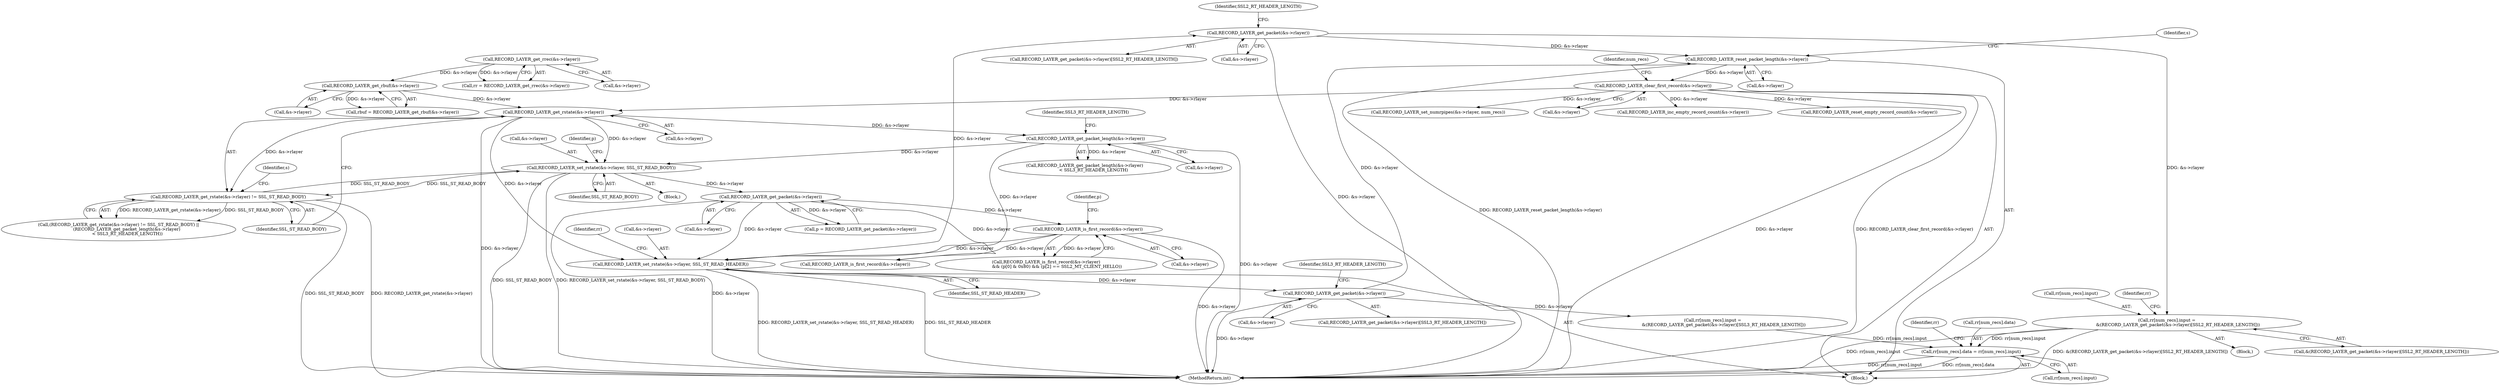 digraph "0_openssl_4ad93618d26a3ea23d36ad5498ff4f59eff3a4d2_1@array" {
"1000619" [label="(Call,rr[num_recs].input =\n                &(RECORD_LAYER_get_packet(&s->rlayer)[SSL2_RT_HEADER_LENGTH]))"];
"1000627" [label="(Call,RECORD_LAYER_get_packet(&s->rlayer))"];
"1000604" [label="(Call,RECORD_LAYER_set_rstate(&s->rlayer, SSL_ST_READ_HEADER))"];
"1000200" [label="(Call,RECORD_LAYER_get_rstate(&s->rlayer))"];
"1000701" [label="(Call,RECORD_LAYER_clear_first_record(&s->rlayer))"];
"1000696" [label="(Call,RECORD_LAYER_reset_packet_length(&s->rlayer))"];
"1000643" [label="(Call,RECORD_LAYER_get_packet(&s->rlayer))"];
"1000173" [label="(Call,RECORD_LAYER_get_rbuf(&s->rlayer))"];
"1000166" [label="(Call,RECORD_LAYER_get_rrec(&s->rlayer))"];
"1000253" [label="(Call,RECORD_LAYER_is_first_record(&s->rlayer))"];
"1000242" [label="(Call,RECORD_LAYER_get_packet(&s->rlayer))"];
"1000234" [label="(Call,RECORD_LAYER_set_rstate(&s->rlayer, SSL_ST_READ_BODY))"];
"1000207" [label="(Call,RECORD_LAYER_get_packet_length(&s->rlayer))"];
"1000199" [label="(Call,RECORD_LAYER_get_rstate(&s->rlayer) != SSL_ST_READ_BODY)"];
"1000665" [label="(Call,rr[num_recs].data = rr[num_recs].input)"];
"1000605" [label="(Call,&s->rlayer)"];
"1000173" [label="(Call,RECORD_LAYER_get_rbuf(&s->rlayer))"];
"1000679" [label="(Identifier,rr)"];
"1000241" [label="(Identifier,p)"];
"1000653" [label="(Identifier,rr)"];
"1000254" [label="(Call,&s->rlayer)"];
"1000696" [label="(Call,RECORD_LAYER_reset_packet_length(&s->rlayer))"];
"1000455" [label="(Call,RECORD_LAYER_is_first_record(&s->rlayer))"];
"1000239" [label="(Identifier,SSL_ST_READ_BODY)"];
"1000671" [label="(Call,rr[num_recs].input)"];
"1000626" [label="(Call,RECORD_LAYER_get_packet(&s->rlayer)[SSL2_RT_HEADER_LENGTH])"];
"1000200" [label="(Call,RECORD_LAYER_get_rstate(&s->rlayer))"];
"1000627" [label="(Call,RECORD_LAYER_get_packet(&s->rlayer))"];
"1000252" [label="(Call,RECORD_LAYER_is_first_record(&s->rlayer)\n                && (p[0] & 0x80) && (p[2] == SSL2_MT_CLIENT_HELLO))"];
"1000210" [label="(Identifier,s)"];
"1000648" [label="(Identifier,SSL3_RT_HEADER_LENGTH)"];
"1000253" [label="(Call,RECORD_LAYER_is_first_record(&s->rlayer))"];
"1001153" [label="(Call,RECORD_LAYER_inc_empty_record_count(&s->rlayer))"];
"1000632" [label="(Identifier,SSL2_RT_HEADER_LENGTH)"];
"1000625" [label="(Call,&(RECORD_LAYER_get_packet(&s->rlayer)[SSL2_RT_HEADER_LENGTH]))"];
"1000708" [label="(Identifier,num_recs)"];
"1001176" [label="(Call,RECORD_LAYER_reset_empty_record_count(&s->rlayer))"];
"1000642" [label="(Call,RECORD_LAYER_get_packet(&s->rlayer)[SSL3_RT_HEADER_LENGTH])"];
"1000174" [label="(Call,&s->rlayer)"];
"1000166" [label="(Call,RECORD_LAYER_get_rrec(&s->rlayer))"];
"1000164" [label="(Call,rr = RECORD_LAYER_get_rrec(&s->rlayer))"];
"1000212" [label="(Identifier,SSL3_RT_HEADER_LENGTH)"];
"1000644" [label="(Call,&s->rlayer)"];
"1000261" [label="(Identifier,p)"];
"1001197" [label="(MethodReturn,int)"];
"1000198" [label="(Call,(RECORD_LAYER_get_rstate(&s->rlayer) != SSL_ST_READ_BODY) ||\n            (RECORD_LAYER_get_packet_length(&s->rlayer)\n             < SSL3_RT_HEADER_LENGTH))"];
"1000604" [label="(Call,RECORD_LAYER_set_rstate(&s->rlayer, SSL_ST_READ_HEADER))"];
"1001181" [label="(Call,RECORD_LAYER_set_numrpipes(&s->rlayer, num_recs))"];
"1000171" [label="(Call,rbuf = RECORD_LAYER_get_rbuf(&s->rlayer))"];
"1000234" [label="(Call,RECORD_LAYER_set_rstate(&s->rlayer, SSL_ST_READ_BODY))"];
"1000240" [label="(Call,p = RECORD_LAYER_get_packet(&s->rlayer))"];
"1000704" [label="(Identifier,s)"];
"1000618" [label="(Block,)"];
"1000609" [label="(Identifier,SSL_ST_READ_HEADER)"];
"1000620" [label="(Call,rr[num_recs].input)"];
"1000205" [label="(Identifier,SSL_ST_READ_BODY)"];
"1000201" [label="(Call,&s->rlayer)"];
"1000666" [label="(Call,rr[num_recs].data)"];
"1000213" [label="(Block,)"];
"1000614" [label="(Identifier,rr)"];
"1000619" [label="(Call,rr[num_recs].input =\n                &(RECORD_LAYER_get_packet(&s->rlayer)[SSL2_RT_HEADER_LENGTH]))"];
"1000235" [label="(Call,&s->rlayer)"];
"1000242" [label="(Call,RECORD_LAYER_get_packet(&s->rlayer))"];
"1000206" [label="(Call,RECORD_LAYER_get_packet_length(&s->rlayer)\n             < SSL3_RT_HEADER_LENGTH)"];
"1000196" [label="(Block,)"];
"1000635" [label="(Call,rr[num_recs].input =\n                &(RECORD_LAYER_get_packet(&s->rlayer)[SSL3_RT_HEADER_LENGTH]))"];
"1000243" [label="(Call,&s->rlayer)"];
"1000701" [label="(Call,RECORD_LAYER_clear_first_record(&s->rlayer))"];
"1000702" [label="(Call,&s->rlayer)"];
"1000665" [label="(Call,rr[num_recs].data = rr[num_recs].input)"];
"1000208" [label="(Call,&s->rlayer)"];
"1000643" [label="(Call,RECORD_LAYER_get_packet(&s->rlayer))"];
"1000628" [label="(Call,&s->rlayer)"];
"1000167" [label="(Call,&s->rlayer)"];
"1000697" [label="(Call,&s->rlayer)"];
"1000199" [label="(Call,RECORD_LAYER_get_rstate(&s->rlayer) != SSL_ST_READ_BODY)"];
"1000207" [label="(Call,RECORD_LAYER_get_packet_length(&s->rlayer))"];
"1000619" -> "1000618"  [label="AST: "];
"1000619" -> "1000625"  [label="CFG: "];
"1000620" -> "1000619"  [label="AST: "];
"1000625" -> "1000619"  [label="AST: "];
"1000653" -> "1000619"  [label="CFG: "];
"1000619" -> "1001197"  [label="DDG: &(RECORD_LAYER_get_packet(&s->rlayer)[SSL2_RT_HEADER_LENGTH])"];
"1000619" -> "1001197"  [label="DDG: rr[num_recs].input"];
"1000627" -> "1000619"  [label="DDG: &s->rlayer"];
"1000619" -> "1000665"  [label="DDG: rr[num_recs].input"];
"1000627" -> "1000626"  [label="AST: "];
"1000627" -> "1000628"  [label="CFG: "];
"1000628" -> "1000627"  [label="AST: "];
"1000632" -> "1000627"  [label="CFG: "];
"1000627" -> "1001197"  [label="DDG: &s->rlayer"];
"1000604" -> "1000627"  [label="DDG: &s->rlayer"];
"1000627" -> "1000696"  [label="DDG: &s->rlayer"];
"1000604" -> "1000196"  [label="AST: "];
"1000604" -> "1000609"  [label="CFG: "];
"1000605" -> "1000604"  [label="AST: "];
"1000609" -> "1000604"  [label="AST: "];
"1000614" -> "1000604"  [label="CFG: "];
"1000604" -> "1001197"  [label="DDG: RECORD_LAYER_set_rstate(&s->rlayer, SSL_ST_READ_HEADER)"];
"1000604" -> "1001197"  [label="DDG: SSL_ST_READ_HEADER"];
"1000200" -> "1000604"  [label="DDG: &s->rlayer"];
"1000253" -> "1000604"  [label="DDG: &s->rlayer"];
"1000207" -> "1000604"  [label="DDG: &s->rlayer"];
"1000242" -> "1000604"  [label="DDG: &s->rlayer"];
"1000604" -> "1000643"  [label="DDG: &s->rlayer"];
"1000200" -> "1000199"  [label="AST: "];
"1000200" -> "1000201"  [label="CFG: "];
"1000201" -> "1000200"  [label="AST: "];
"1000205" -> "1000200"  [label="CFG: "];
"1000200" -> "1001197"  [label="DDG: &s->rlayer"];
"1000200" -> "1000199"  [label="DDG: &s->rlayer"];
"1000701" -> "1000200"  [label="DDG: &s->rlayer"];
"1000173" -> "1000200"  [label="DDG: &s->rlayer"];
"1000200" -> "1000207"  [label="DDG: &s->rlayer"];
"1000200" -> "1000234"  [label="DDG: &s->rlayer"];
"1000701" -> "1000196"  [label="AST: "];
"1000701" -> "1000702"  [label="CFG: "];
"1000702" -> "1000701"  [label="AST: "];
"1000708" -> "1000701"  [label="CFG: "];
"1000701" -> "1001197"  [label="DDG: RECORD_LAYER_clear_first_record(&s->rlayer)"];
"1000701" -> "1001197"  [label="DDG: &s->rlayer"];
"1000696" -> "1000701"  [label="DDG: &s->rlayer"];
"1000701" -> "1001153"  [label="DDG: &s->rlayer"];
"1000701" -> "1001176"  [label="DDG: &s->rlayer"];
"1000701" -> "1001181"  [label="DDG: &s->rlayer"];
"1000696" -> "1000196"  [label="AST: "];
"1000696" -> "1000697"  [label="CFG: "];
"1000697" -> "1000696"  [label="AST: "];
"1000704" -> "1000696"  [label="CFG: "];
"1000696" -> "1001197"  [label="DDG: RECORD_LAYER_reset_packet_length(&s->rlayer)"];
"1000643" -> "1000696"  [label="DDG: &s->rlayer"];
"1000643" -> "1000642"  [label="AST: "];
"1000643" -> "1000644"  [label="CFG: "];
"1000644" -> "1000643"  [label="AST: "];
"1000648" -> "1000643"  [label="CFG: "];
"1000643" -> "1001197"  [label="DDG: &s->rlayer"];
"1000643" -> "1000635"  [label="DDG: &s->rlayer"];
"1000173" -> "1000171"  [label="AST: "];
"1000173" -> "1000174"  [label="CFG: "];
"1000174" -> "1000173"  [label="AST: "];
"1000171" -> "1000173"  [label="CFG: "];
"1000173" -> "1000171"  [label="DDG: &s->rlayer"];
"1000166" -> "1000173"  [label="DDG: &s->rlayer"];
"1000166" -> "1000164"  [label="AST: "];
"1000166" -> "1000167"  [label="CFG: "];
"1000167" -> "1000166"  [label="AST: "];
"1000164" -> "1000166"  [label="CFG: "];
"1000166" -> "1000164"  [label="DDG: &s->rlayer"];
"1000253" -> "1000252"  [label="AST: "];
"1000253" -> "1000254"  [label="CFG: "];
"1000254" -> "1000253"  [label="AST: "];
"1000261" -> "1000253"  [label="CFG: "];
"1000252" -> "1000253"  [label="CFG: "];
"1000253" -> "1001197"  [label="DDG: &s->rlayer"];
"1000253" -> "1000252"  [label="DDG: &s->rlayer"];
"1000242" -> "1000253"  [label="DDG: &s->rlayer"];
"1000253" -> "1000455"  [label="DDG: &s->rlayer"];
"1000242" -> "1000240"  [label="AST: "];
"1000242" -> "1000243"  [label="CFG: "];
"1000243" -> "1000242"  [label="AST: "];
"1000240" -> "1000242"  [label="CFG: "];
"1000242" -> "1001197"  [label="DDG: &s->rlayer"];
"1000242" -> "1000240"  [label="DDG: &s->rlayer"];
"1000234" -> "1000242"  [label="DDG: &s->rlayer"];
"1000242" -> "1000455"  [label="DDG: &s->rlayer"];
"1000234" -> "1000213"  [label="AST: "];
"1000234" -> "1000239"  [label="CFG: "];
"1000235" -> "1000234"  [label="AST: "];
"1000239" -> "1000234"  [label="AST: "];
"1000241" -> "1000234"  [label="CFG: "];
"1000234" -> "1001197"  [label="DDG: SSL_ST_READ_BODY"];
"1000234" -> "1001197"  [label="DDG: RECORD_LAYER_set_rstate(&s->rlayer, SSL_ST_READ_BODY)"];
"1000234" -> "1000199"  [label="DDG: SSL_ST_READ_BODY"];
"1000207" -> "1000234"  [label="DDG: &s->rlayer"];
"1000199" -> "1000234"  [label="DDG: SSL_ST_READ_BODY"];
"1000207" -> "1000206"  [label="AST: "];
"1000207" -> "1000208"  [label="CFG: "];
"1000208" -> "1000207"  [label="AST: "];
"1000212" -> "1000207"  [label="CFG: "];
"1000207" -> "1001197"  [label="DDG: &s->rlayer"];
"1000207" -> "1000206"  [label="DDG: &s->rlayer"];
"1000199" -> "1000198"  [label="AST: "];
"1000199" -> "1000205"  [label="CFG: "];
"1000205" -> "1000199"  [label="AST: "];
"1000210" -> "1000199"  [label="CFG: "];
"1000198" -> "1000199"  [label="CFG: "];
"1000199" -> "1001197"  [label="DDG: RECORD_LAYER_get_rstate(&s->rlayer)"];
"1000199" -> "1001197"  [label="DDG: SSL_ST_READ_BODY"];
"1000199" -> "1000198"  [label="DDG: RECORD_LAYER_get_rstate(&s->rlayer)"];
"1000199" -> "1000198"  [label="DDG: SSL_ST_READ_BODY"];
"1000665" -> "1000196"  [label="AST: "];
"1000665" -> "1000671"  [label="CFG: "];
"1000666" -> "1000665"  [label="AST: "];
"1000671" -> "1000665"  [label="AST: "];
"1000679" -> "1000665"  [label="CFG: "];
"1000665" -> "1001197"  [label="DDG: rr[num_recs].input"];
"1000665" -> "1001197"  [label="DDG: rr[num_recs].data"];
"1000635" -> "1000665"  [label="DDG: rr[num_recs].input"];
}

